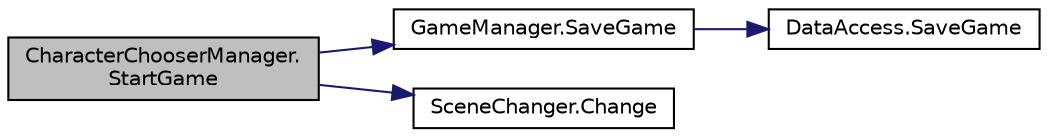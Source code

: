 digraph "CharacterChooserManager.StartGame"
{
  edge [fontname="Helvetica",fontsize="10",labelfontname="Helvetica",labelfontsize="10"];
  node [fontname="Helvetica",fontsize="10",shape=record];
  rankdir="LR";
  Node7 [label="CharacterChooserManager.\lStartGame",height=0.2,width=0.4,color="black", fillcolor="grey75", style="filled", fontcolor="black"];
  Node7 -> Node8 [color="midnightblue",fontsize="10",style="solid",fontname="Helvetica"];
  Node8 [label="GameManager.SaveGame",height=0.2,width=0.4,color="black", fillcolor="white", style="filled",URL="$class_game_manager.html#a21c7321a40b096ab7061eaec477b1335",tooltip="Saves the game data. "];
  Node8 -> Node9 [color="midnightblue",fontsize="10",style="solid",fontname="Helvetica"];
  Node9 [label="DataAccess.SaveGame",height=0.2,width=0.4,color="black", fillcolor="white", style="filled",URL="$class_data_access.html#addb40386f629331df2d5b195456d261e",tooltip="Saves the game in GameData.dat file. "];
  Node7 -> Node10 [color="midnightblue",fontsize="10",style="solid",fontname="Helvetica"];
  Node10 [label="SceneChanger.Change",height=0.2,width=0.4,color="black", fillcolor="white", style="filled",URL="$class_scene_changer.html#a871092b7ca252d24099b26fe13b0d916",tooltip="Checks if the changing scene isn&#39;t locked neither locally nor globally and changes the scene if not ..."];
}
